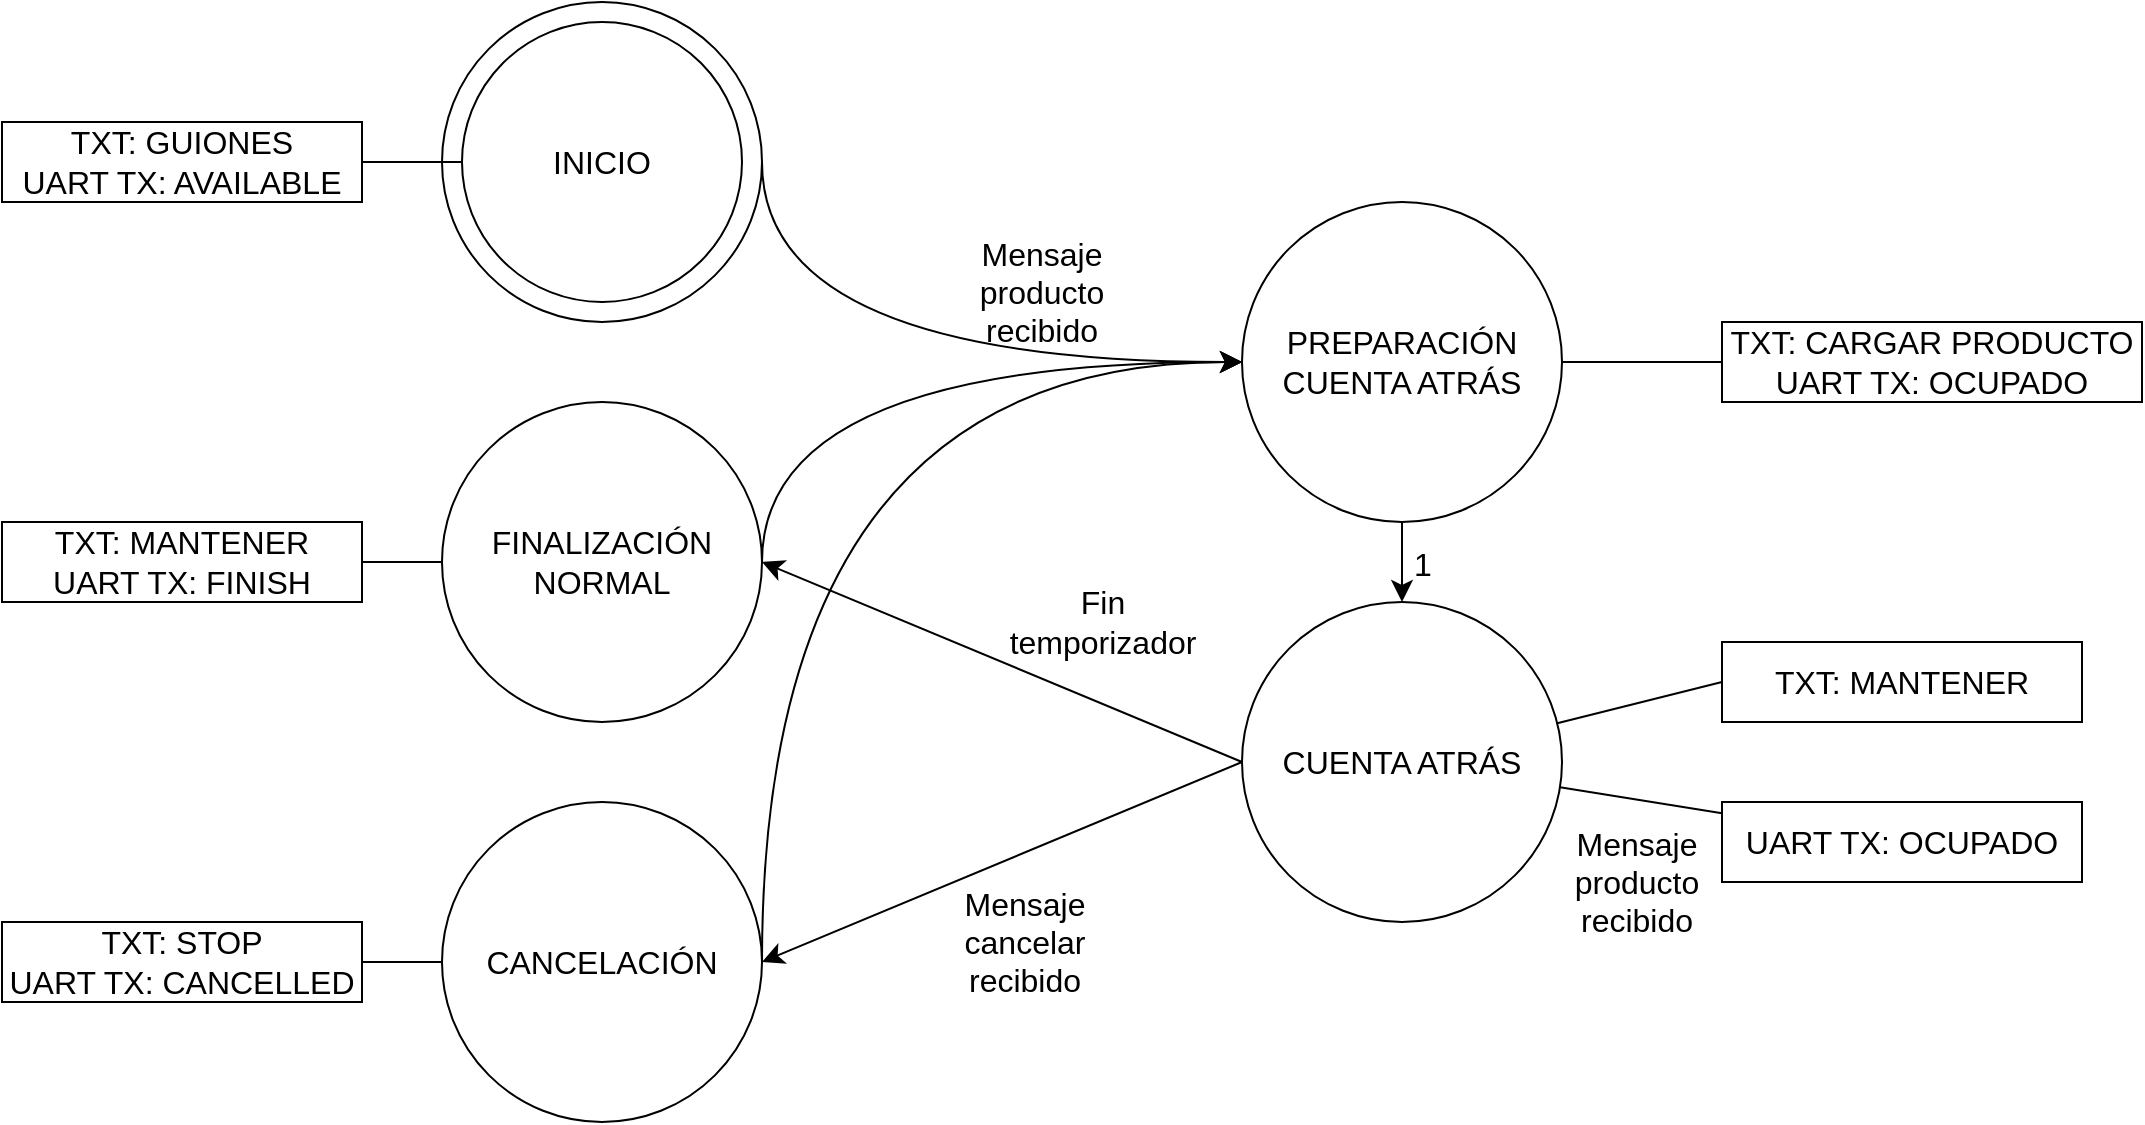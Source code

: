 <mxfile version="22.1.18" type="device">
  <diagram name="Page-1" id="uF3hI1CUzAu-E9vSdWr2">
    <mxGraphModel dx="1450" dy="1079" grid="1" gridSize="10" guides="1" tooltips="1" connect="1" arrows="1" fold="1" page="0" pageScale="1" pageWidth="827" pageHeight="1169" math="0" shadow="0">
      <root>
        <mxCell id="0" />
        <mxCell id="1" parent="0" />
        <mxCell id="Dam_ZTqL7KVNroWZIpQw-13" style="edgeStyle=none;curved=1;rounded=0;orthogonalLoop=1;jettySize=auto;html=1;exitX=1;exitY=0.5;exitDx=0;exitDy=0;fontSize=12;startSize=8;endSize=8;" parent="1" source="Dam_ZTqL7KVNroWZIpQw-10" edge="1">
          <mxGeometry relative="1" as="geometry">
            <mxPoint x="240" y="20" as="targetPoint" />
            <Array as="points">
              <mxPoint y="20" />
            </Array>
          </mxGeometry>
        </mxCell>
        <mxCell id="Dam_ZTqL7KVNroWZIpQw-10" value="" style="ellipse;whiteSpace=wrap;html=1;aspect=fixed;fontSize=16;" parent="1" vertex="1">
          <mxGeometry x="-160" y="-160" width="160" height="160" as="geometry" />
        </mxCell>
        <mxCell id="Dam_ZTqL7KVNroWZIpQw-16" style="edgeStyle=none;curved=1;rounded=0;orthogonalLoop=1;jettySize=auto;html=1;exitX=0;exitY=0.5;exitDx=0;exitDy=0;entryX=1;entryY=0.5;entryDx=0;entryDy=0;fontSize=12;startSize=8;endSize=8;" parent="1" source="Dam_ZTqL7KVNroWZIpQw-5" target="Dam_ZTqL7KVNroWZIpQw-7" edge="1">
          <mxGeometry relative="1" as="geometry" />
        </mxCell>
        <mxCell id="Dam_ZTqL7KVNroWZIpQw-33" value="Mensaje&lt;br&gt;cancelar&lt;br&gt;recibido" style="edgeLabel;html=1;align=center;verticalAlign=middle;resizable=0;points=[];fontSize=16;" parent="Dam_ZTqL7KVNroWZIpQw-16" vertex="1" connectable="0">
          <mxGeometry x="-0.088" relative="1" as="geometry">
            <mxPoint y="44" as="offset" />
          </mxGeometry>
        </mxCell>
        <mxCell id="Dam_ZTqL7KVNroWZIpQw-17" style="edgeStyle=none;curved=1;rounded=0;orthogonalLoop=1;jettySize=auto;html=1;exitX=0;exitY=0.5;exitDx=0;exitDy=0;entryX=1;entryY=0.5;entryDx=0;entryDy=0;fontSize=12;startSize=8;endSize=8;" parent="1" source="Dam_ZTqL7KVNroWZIpQw-5" target="Dam_ZTqL7KVNroWZIpQw-8" edge="1">
          <mxGeometry relative="1" as="geometry" />
        </mxCell>
        <mxCell id="Dam_ZTqL7KVNroWZIpQw-34" value="Fin&lt;br&gt;temporizador" style="edgeLabel;html=1;align=center;verticalAlign=middle;resizable=0;points=[];fontSize=16;" parent="Dam_ZTqL7KVNroWZIpQw-17" vertex="1" connectable="0">
          <mxGeometry x="-0.36" y="3" relative="1" as="geometry">
            <mxPoint x="8" y="-41" as="offset" />
          </mxGeometry>
        </mxCell>
        <mxCell id="Dam_ZTqL7KVNroWZIpQw-5" value="CUENTA ATRÁS" style="ellipse;whiteSpace=wrap;html=1;aspect=fixed;fontSize=16;" parent="1" vertex="1">
          <mxGeometry x="240" y="140" width="160" height="160" as="geometry" />
        </mxCell>
        <mxCell id="Dam_ZTqL7KVNroWZIpQw-14" value="" style="edgeStyle=none;curved=1;rounded=0;orthogonalLoop=1;jettySize=auto;html=1;fontSize=12;startSize=8;endSize=8;" parent="1" source="Dam_ZTqL7KVNroWZIpQw-6" target="Dam_ZTqL7KVNroWZIpQw-5" edge="1">
          <mxGeometry relative="1" as="geometry" />
        </mxCell>
        <mxCell id="Dam_ZTqL7KVNroWZIpQw-15" value="1" style="edgeLabel;html=1;align=center;verticalAlign=middle;resizable=0;points=[];fontSize=16;" parent="Dam_ZTqL7KVNroWZIpQw-14" vertex="1" connectable="0">
          <mxGeometry x="0.017" relative="1" as="geometry">
            <mxPoint x="10" as="offset" />
          </mxGeometry>
        </mxCell>
        <mxCell id="Dam_ZTqL7KVNroWZIpQw-6" value="PREPARACIÓN&lt;br&gt;CUENTA ATRÁS" style="ellipse;whiteSpace=wrap;html=1;aspect=fixed;fontSize=16;" parent="1" vertex="1">
          <mxGeometry x="240" y="-60" width="160" height="160" as="geometry" />
        </mxCell>
        <mxCell id="Dam_ZTqL7KVNroWZIpQw-11" style="edgeStyle=none;curved=1;rounded=0;orthogonalLoop=1;jettySize=auto;html=1;exitX=1;exitY=0.5;exitDx=0;exitDy=0;entryX=0;entryY=0.5;entryDx=0;entryDy=0;fontSize=12;startSize=8;endSize=8;" parent="1" source="Dam_ZTqL7KVNroWZIpQw-7" target="Dam_ZTqL7KVNroWZIpQw-6" edge="1">
          <mxGeometry relative="1" as="geometry">
            <Array as="points">
              <mxPoint y="20" />
            </Array>
          </mxGeometry>
        </mxCell>
        <mxCell id="Dam_ZTqL7KVNroWZIpQw-7" value="CANCELACIÓN" style="ellipse;whiteSpace=wrap;html=1;aspect=fixed;fontSize=16;" parent="1" vertex="1">
          <mxGeometry x="-160" y="240" width="160" height="160" as="geometry" />
        </mxCell>
        <mxCell id="Dam_ZTqL7KVNroWZIpQw-12" style="edgeStyle=none;curved=1;rounded=0;orthogonalLoop=1;jettySize=auto;html=1;exitX=1;exitY=0.5;exitDx=0;exitDy=0;fontSize=12;startSize=8;endSize=8;" parent="1" source="Dam_ZTqL7KVNroWZIpQw-8" edge="1">
          <mxGeometry relative="1" as="geometry">
            <mxPoint x="240" y="20" as="targetPoint" />
            <Array as="points">
              <mxPoint y="20" />
            </Array>
          </mxGeometry>
        </mxCell>
        <mxCell id="Dam_ZTqL7KVNroWZIpQw-8" value="FINALIZACIÓN NORMAL" style="ellipse;whiteSpace=wrap;html=1;aspect=fixed;fontSize=16;" parent="1" vertex="1">
          <mxGeometry x="-160" y="40" width="160" height="160" as="geometry" />
        </mxCell>
        <mxCell id="Dam_ZTqL7KVNroWZIpQw-9" value="INICIO" style="ellipse;whiteSpace=wrap;html=1;aspect=fixed;fontSize=16;perimeterSpacing=0;strokeWidth=1;shadow=0;" parent="1" vertex="1">
          <mxGeometry x="-150" y="-150" width="140" height="140" as="geometry" />
        </mxCell>
        <mxCell id="Dam_ZTqL7KVNroWZIpQw-21" value="" style="edgeStyle=none;curved=1;rounded=0;orthogonalLoop=1;jettySize=auto;html=1;fontSize=12;startSize=8;endSize=8;endArrow=none;endFill=0;" parent="1" source="Dam_ZTqL7KVNroWZIpQw-18" target="Dam_ZTqL7KVNroWZIpQw-9" edge="1">
          <mxGeometry relative="1" as="geometry" />
        </mxCell>
        <mxCell id="Dam_ZTqL7KVNroWZIpQw-18" value="TXT: GUIONES&lt;br&gt;UART TX: AVAILABLE" style="rounded=0;whiteSpace=wrap;html=1;fontSize=16;" parent="1" vertex="1">
          <mxGeometry x="-380" y="-100" width="180" height="40" as="geometry" />
        </mxCell>
        <mxCell id="Dam_ZTqL7KVNroWZIpQw-22" value="" style="edgeStyle=none;curved=1;rounded=0;orthogonalLoop=1;jettySize=auto;html=1;fontSize=12;startSize=8;endSize=8;endArrow=none;endFill=0;" parent="1" source="Dam_ZTqL7KVNroWZIpQw-19" target="Dam_ZTqL7KVNroWZIpQw-8" edge="1">
          <mxGeometry relative="1" as="geometry" />
        </mxCell>
        <mxCell id="Dam_ZTqL7KVNroWZIpQw-19" value="TXT: MANTENER&lt;br&gt;UART TX: FINISH" style="rounded=0;whiteSpace=wrap;html=1;fontSize=16;" parent="1" vertex="1">
          <mxGeometry x="-380" y="100" width="180" height="40" as="geometry" />
        </mxCell>
        <mxCell id="Dam_ZTqL7KVNroWZIpQw-23" value="" style="edgeStyle=none;curved=1;rounded=0;orthogonalLoop=1;jettySize=auto;html=1;fontSize=12;startSize=8;endSize=8;endArrow=none;endFill=0;" parent="1" source="Dam_ZTqL7KVNroWZIpQw-20" target="Dam_ZTqL7KVNroWZIpQw-7" edge="1">
          <mxGeometry relative="1" as="geometry" />
        </mxCell>
        <mxCell id="Dam_ZTqL7KVNroWZIpQw-20" value="TXT: STOP&lt;br&gt;UART TX: CANCELLED" style="rounded=0;whiteSpace=wrap;html=1;fontSize=16;" parent="1" vertex="1">
          <mxGeometry x="-380" y="300" width="180" height="40" as="geometry" />
        </mxCell>
        <mxCell id="Dam_ZTqL7KVNroWZIpQw-26" value="" style="edgeStyle=none;curved=1;rounded=0;orthogonalLoop=1;jettySize=auto;html=1;fontSize=12;startSize=8;endSize=8;endArrow=none;endFill=0;" parent="1" source="Dam_ZTqL7KVNroWZIpQw-24" target="Dam_ZTqL7KVNroWZIpQw-6" edge="1">
          <mxGeometry relative="1" as="geometry" />
        </mxCell>
        <mxCell id="Dam_ZTqL7KVNroWZIpQw-24" value="TXT: CARGAR PRODUCTO&lt;br&gt;UART TX: OCUPADO" style="rounded=0;whiteSpace=wrap;html=1;fontSize=16;" parent="1" vertex="1">
          <mxGeometry x="480" width="210" height="40" as="geometry" />
        </mxCell>
        <mxCell id="Dam_ZTqL7KVNroWZIpQw-27" value="" style="edgeStyle=none;curved=1;rounded=0;orthogonalLoop=1;jettySize=auto;html=1;fontSize=12;startSize=8;endSize=8;exitX=0;exitY=0.5;exitDx=0;exitDy=0;endArrow=none;endFill=0;" parent="1" source="Dam_ZTqL7KVNroWZIpQw-25" target="Dam_ZTqL7KVNroWZIpQw-5" edge="1">
          <mxGeometry relative="1" as="geometry" />
        </mxCell>
        <mxCell id="Dam_ZTqL7KVNroWZIpQw-25" value="TXT: MANTENER" style="rounded=0;whiteSpace=wrap;html=1;fontSize=16;" parent="1" vertex="1">
          <mxGeometry x="480" y="160" width="180" height="40" as="geometry" />
        </mxCell>
        <mxCell id="Dam_ZTqL7KVNroWZIpQw-31" value="" style="edgeStyle=none;curved=1;rounded=0;orthogonalLoop=1;jettySize=auto;html=1;fontSize=12;startSize=8;endSize=8;endArrow=none;endFill=0;" parent="1" source="Dam_ZTqL7KVNroWZIpQw-29" target="Dam_ZTqL7KVNroWZIpQw-5" edge="1">
          <mxGeometry relative="1" as="geometry" />
        </mxCell>
        <mxCell id="Dam_ZTqL7KVNroWZIpQw-32" value="Mensaje&lt;br&gt;producto&lt;br&gt;recibido" style="edgeLabel;html=1;align=center;verticalAlign=middle;resizable=0;points=[];fontSize=16;" parent="Dam_ZTqL7KVNroWZIpQw-31" vertex="1" connectable="0">
          <mxGeometry x="0.043" y="5" relative="1" as="geometry">
            <mxPoint y="36" as="offset" />
          </mxGeometry>
        </mxCell>
        <mxCell id="Dam_ZTqL7KVNroWZIpQw-29" value="UART TX: OCUPADO" style="rounded=0;whiteSpace=wrap;html=1;fontSize=16;" parent="1" vertex="1">
          <mxGeometry x="480" y="240" width="180" height="40" as="geometry" />
        </mxCell>
        <mxCell id="Dam_ZTqL7KVNroWZIpQw-35" value="Mensaje&lt;br&gt;producto&lt;br&gt;recibido" style="text;html=1;strokeColor=none;fillColor=none;align=center;verticalAlign=middle;whiteSpace=wrap;rounded=0;fontSize=16;" parent="1" vertex="1">
          <mxGeometry x="110" y="-30" width="60" height="30" as="geometry" />
        </mxCell>
      </root>
    </mxGraphModel>
  </diagram>
</mxfile>
